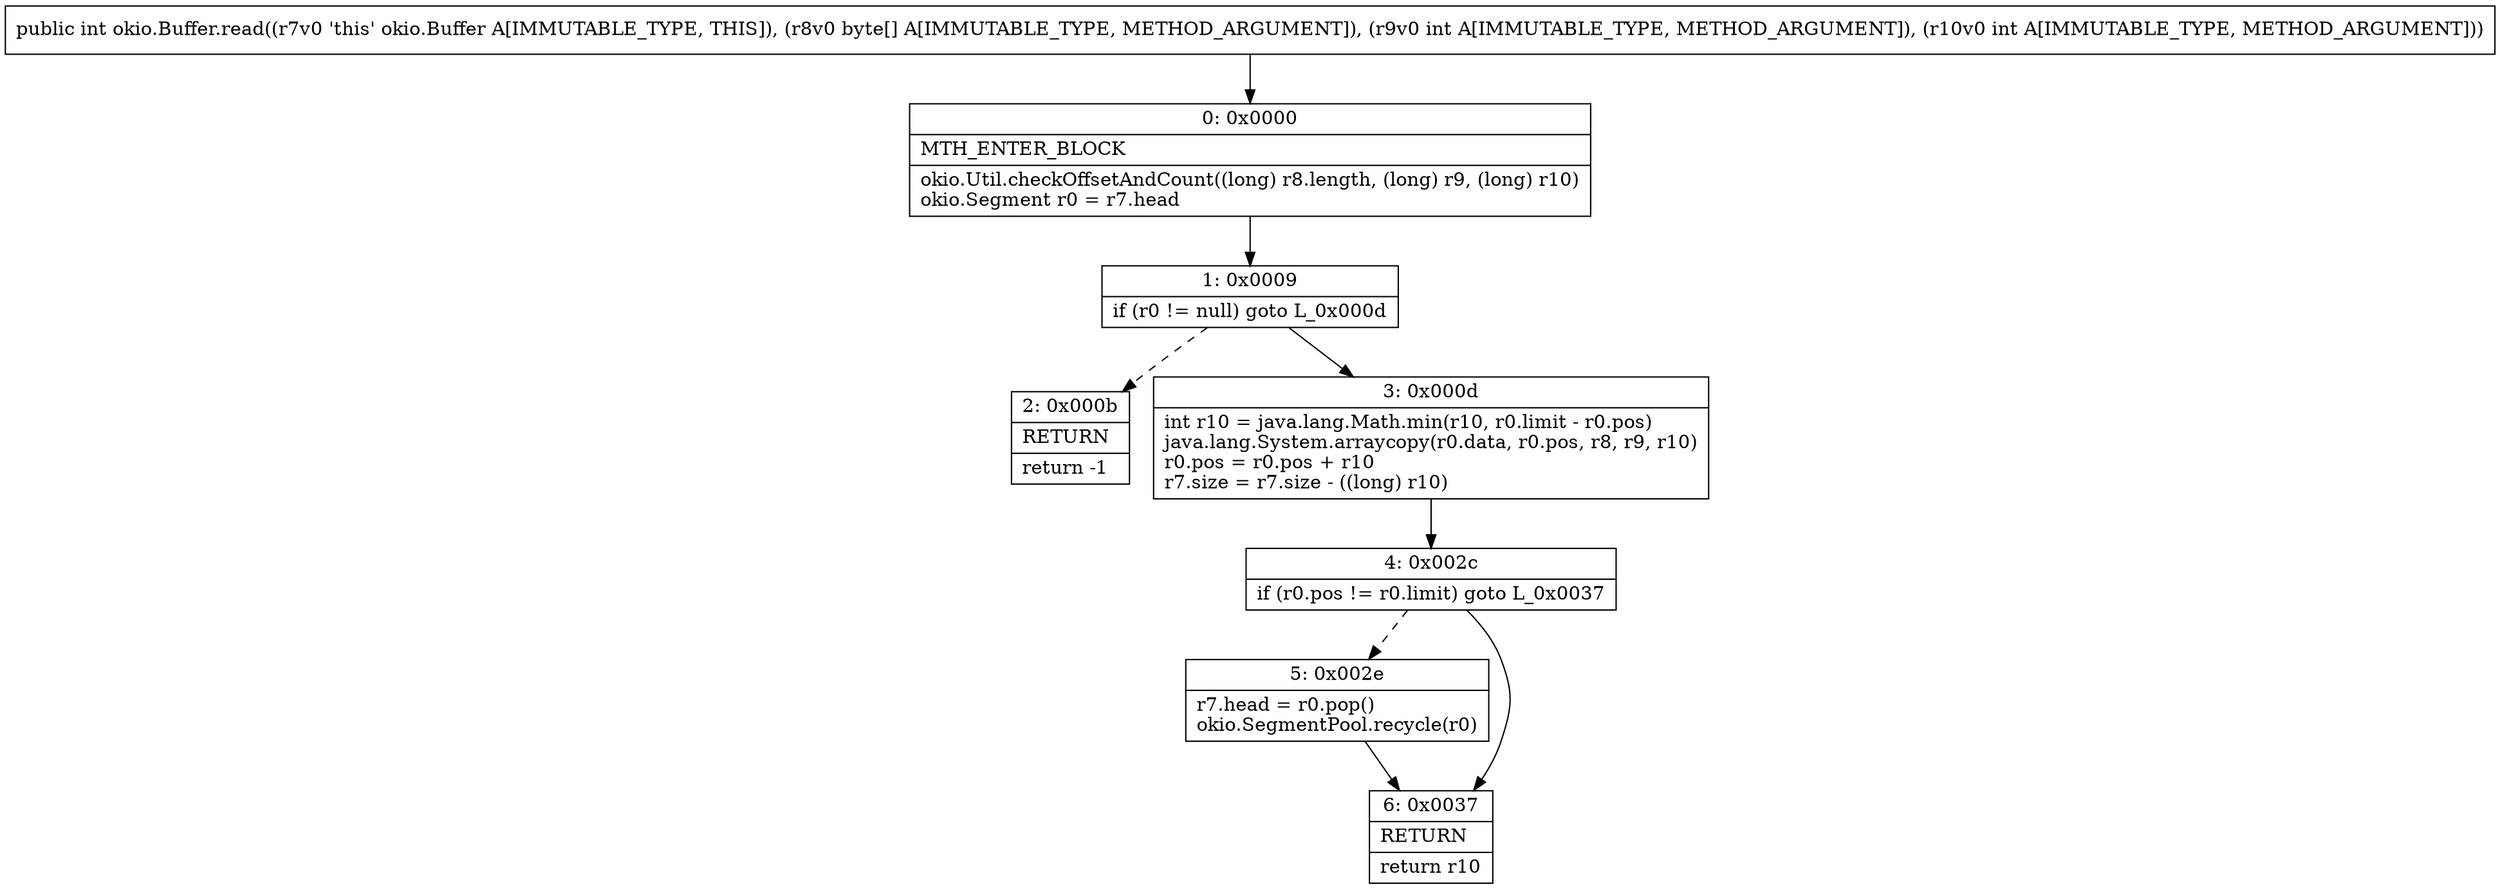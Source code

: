 digraph "CFG forokio.Buffer.read([BII)I" {
Node_0 [shape=record,label="{0\:\ 0x0000|MTH_ENTER_BLOCK\l|okio.Util.checkOffsetAndCount((long) r8.length, (long) r9, (long) r10)\lokio.Segment r0 = r7.head\l}"];
Node_1 [shape=record,label="{1\:\ 0x0009|if (r0 != null) goto L_0x000d\l}"];
Node_2 [shape=record,label="{2\:\ 0x000b|RETURN\l|return \-1\l}"];
Node_3 [shape=record,label="{3\:\ 0x000d|int r10 = java.lang.Math.min(r10, r0.limit \- r0.pos)\ljava.lang.System.arraycopy(r0.data, r0.pos, r8, r9, r10)\lr0.pos = r0.pos + r10\lr7.size = r7.size \- ((long) r10)\l}"];
Node_4 [shape=record,label="{4\:\ 0x002c|if (r0.pos != r0.limit) goto L_0x0037\l}"];
Node_5 [shape=record,label="{5\:\ 0x002e|r7.head = r0.pop()\lokio.SegmentPool.recycle(r0)\l}"];
Node_6 [shape=record,label="{6\:\ 0x0037|RETURN\l|return r10\l}"];
MethodNode[shape=record,label="{public int okio.Buffer.read((r7v0 'this' okio.Buffer A[IMMUTABLE_TYPE, THIS]), (r8v0 byte[] A[IMMUTABLE_TYPE, METHOD_ARGUMENT]), (r9v0 int A[IMMUTABLE_TYPE, METHOD_ARGUMENT]), (r10v0 int A[IMMUTABLE_TYPE, METHOD_ARGUMENT])) }"];
MethodNode -> Node_0;
Node_0 -> Node_1;
Node_1 -> Node_2[style=dashed];
Node_1 -> Node_3;
Node_3 -> Node_4;
Node_4 -> Node_5[style=dashed];
Node_4 -> Node_6;
Node_5 -> Node_6;
}


